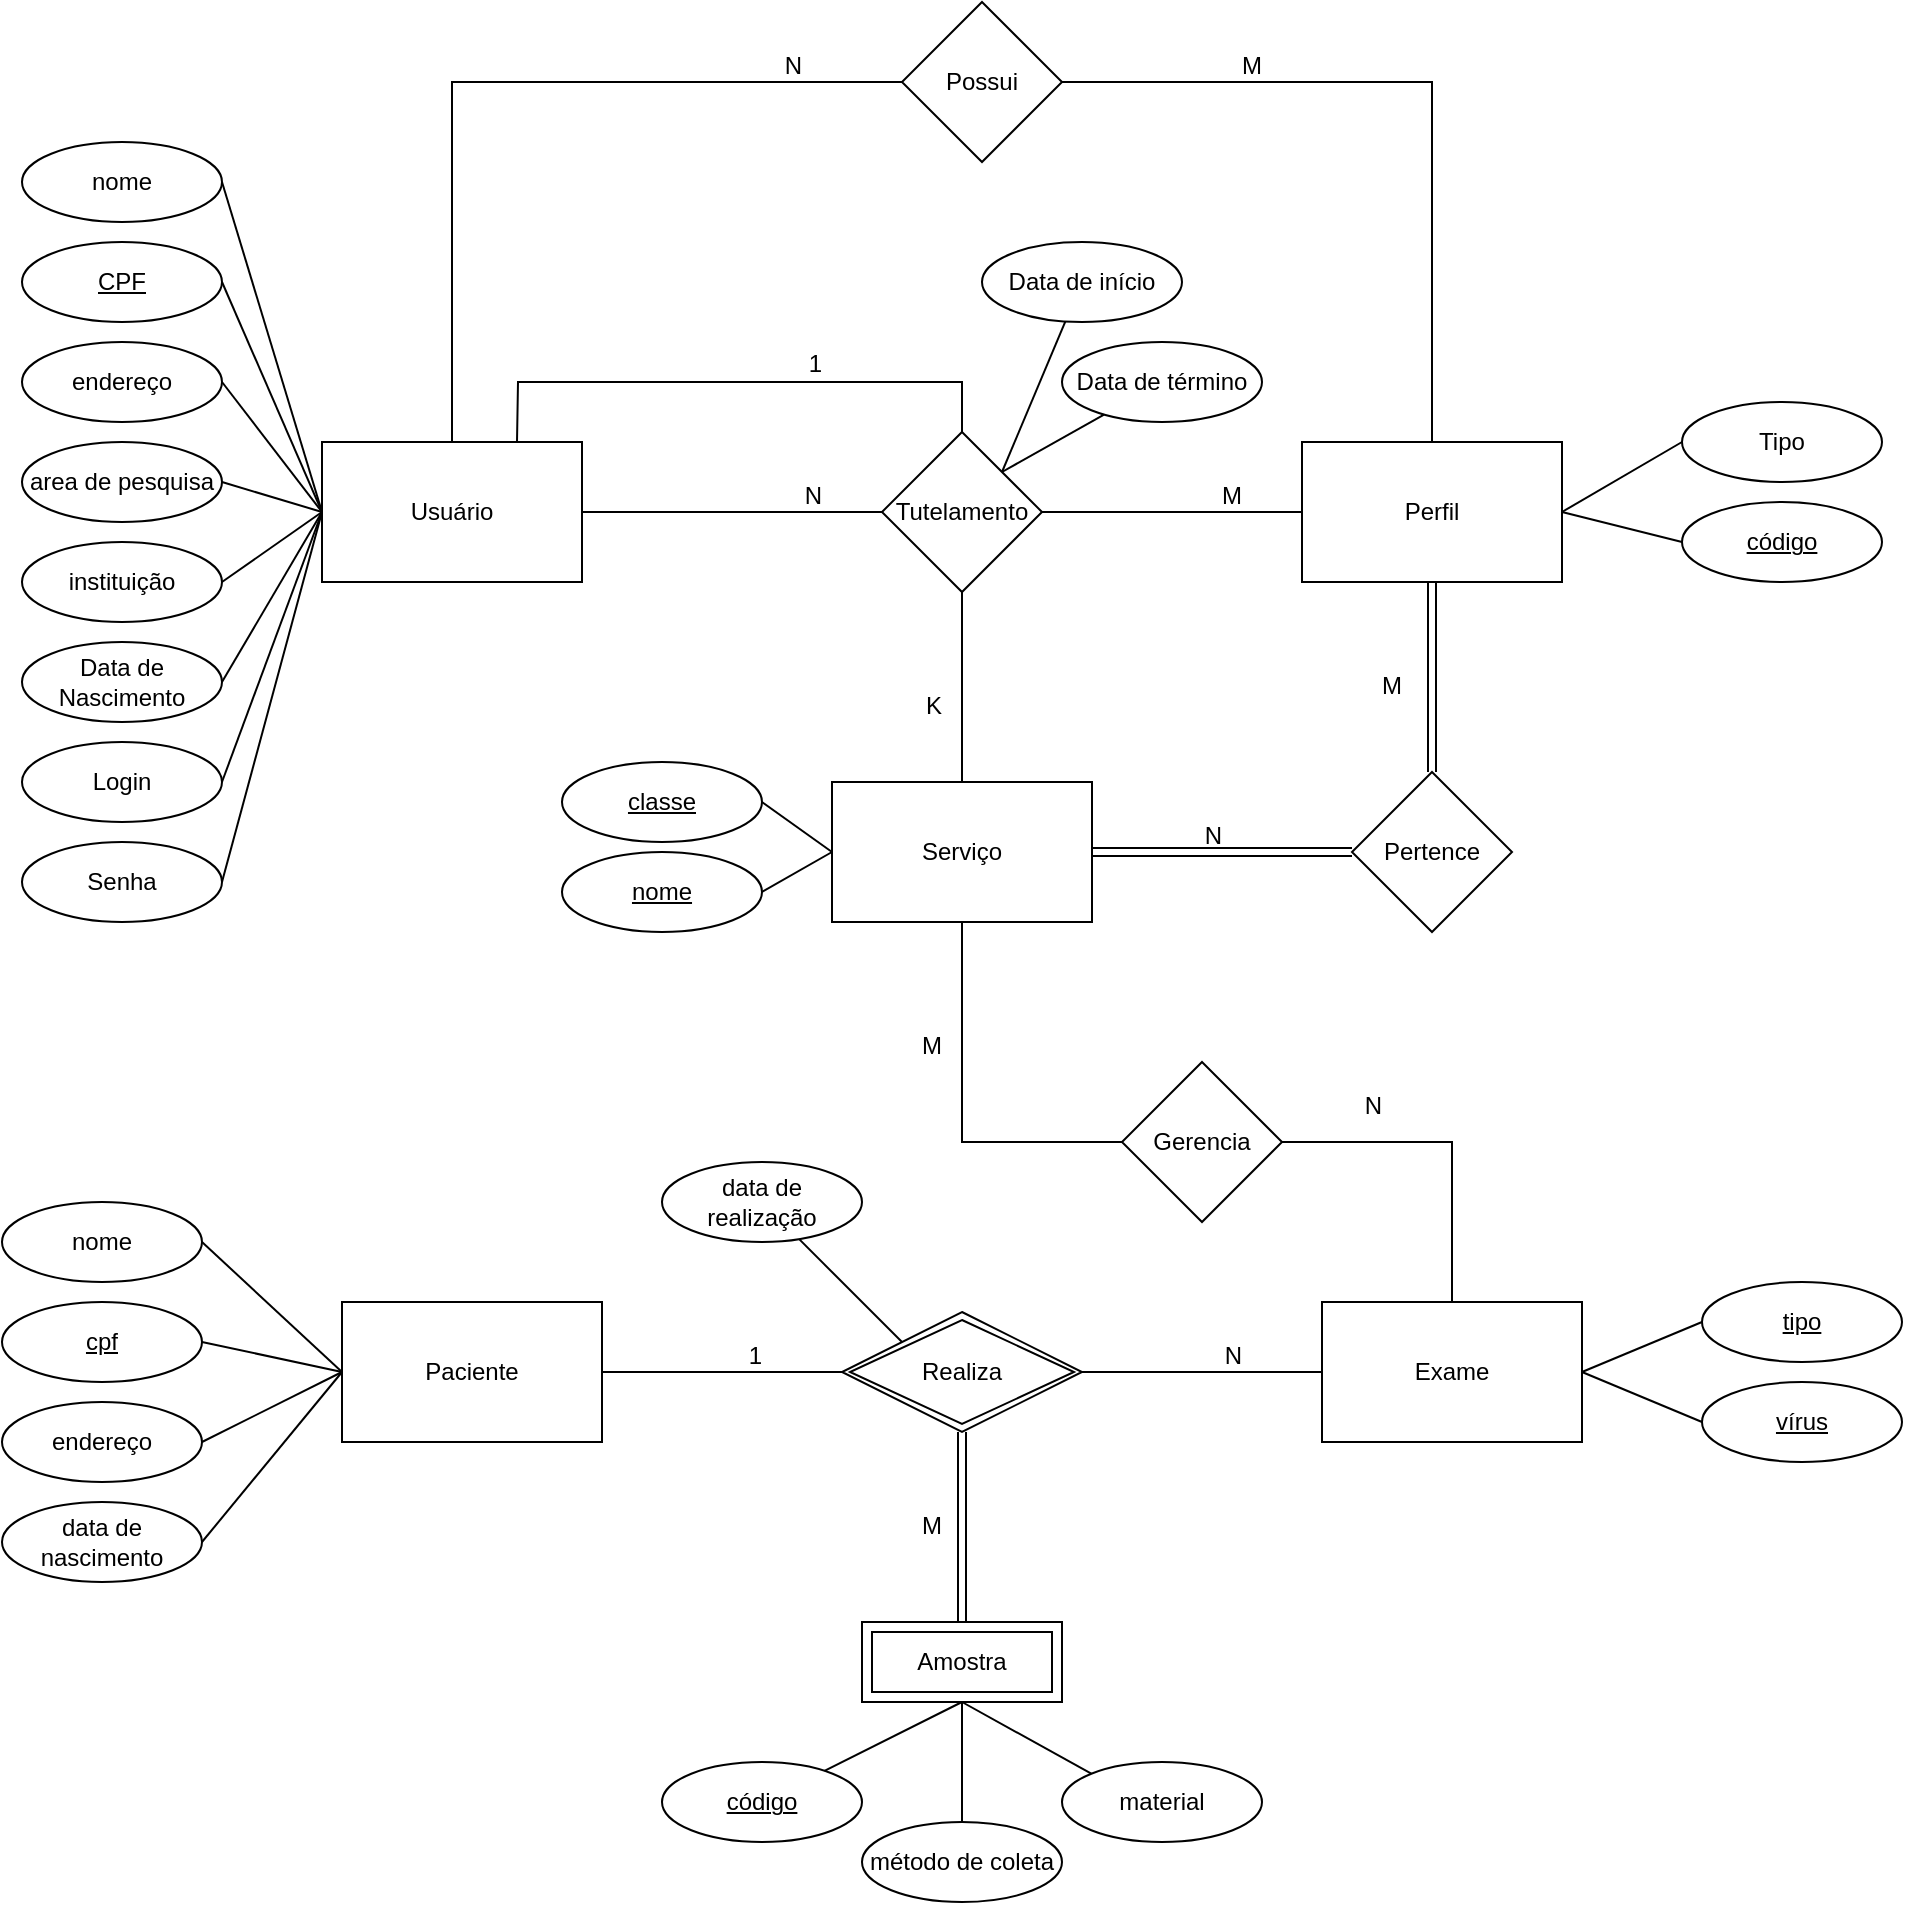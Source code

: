<mxfile version="13.1.5" type="device"><diagram id="vqulIl1J4enLwHjpf-9g" name="Page-1"><mxGraphModel dx="1736" dy="984" grid="1" gridSize="10" guides="1" tooltips="1" connect="1" arrows="1" fold="1" page="1" pageScale="1" pageWidth="850" pageHeight="1100" math="0" shadow="0"><root><mxCell id="0"/><mxCell id="1" parent="0"/><mxCell id="Hca87l5G_y4M02Vb20pz-1" value="Usuário" style="rounded=0;whiteSpace=wrap;html=1;" vertex="1" parent="1"><mxGeometry x="330" y="250" width="130" height="70" as="geometry"/></mxCell><mxCell id="Hca87l5G_y4M02Vb20pz-2" value="nome" style="ellipse;whiteSpace=wrap;html=1;align=center;" vertex="1" parent="1"><mxGeometry x="180" y="100" width="100" height="40" as="geometry"/></mxCell><mxCell id="Hca87l5G_y4M02Vb20pz-4" value="endereço" style="ellipse;whiteSpace=wrap;html=1;align=center;" vertex="1" parent="1"><mxGeometry x="180" y="200" width="100" height="40" as="geometry"/></mxCell><mxCell id="Hca87l5G_y4M02Vb20pz-5" value="CPF" style="ellipse;whiteSpace=wrap;html=1;align=center;fontStyle=4;" vertex="1" parent="1"><mxGeometry x="180" y="150" width="100" height="40" as="geometry"/></mxCell><mxCell id="Hca87l5G_y4M02Vb20pz-6" value="area de pesquisa" style="ellipse;whiteSpace=wrap;html=1;align=center;" vertex="1" parent="1"><mxGeometry x="180" y="250" width="100" height="40" as="geometry"/></mxCell><mxCell id="Hca87l5G_y4M02Vb20pz-7" value="instituição" style="ellipse;whiteSpace=wrap;html=1;align=center;" vertex="1" parent="1"><mxGeometry x="180" y="300" width="100" height="40" as="geometry"/></mxCell><mxCell id="Hca87l5G_y4M02Vb20pz-8" value="Data de Nascimento" style="ellipse;whiteSpace=wrap;html=1;align=center;" vertex="1" parent="1"><mxGeometry x="180" y="350" width="100" height="40" as="geometry"/></mxCell><mxCell id="Hca87l5G_y4M02Vb20pz-9" value="Login" style="ellipse;whiteSpace=wrap;html=1;align=center;" vertex="1" parent="1"><mxGeometry x="180" y="400" width="100" height="40" as="geometry"/></mxCell><mxCell id="Hca87l5G_y4M02Vb20pz-10" value="Senha" style="ellipse;whiteSpace=wrap;html=1;align=center;" vertex="1" parent="1"><mxGeometry x="180" y="450" width="100" height="40" as="geometry"/></mxCell><mxCell id="Hca87l5G_y4M02Vb20pz-12" value="" style="endArrow=none;html=1;entryX=0;entryY=0.5;entryDx=0;entryDy=0;exitX=1;exitY=0.5;exitDx=0;exitDy=0;" edge="1" parent="1" source="Hca87l5G_y4M02Vb20pz-2" target="Hca87l5G_y4M02Vb20pz-1"><mxGeometry width="50" height="50" relative="1" as="geometry"><mxPoint x="400" y="370" as="sourcePoint"/><mxPoint x="450" y="320" as="targetPoint"/></mxGeometry></mxCell><mxCell id="Hca87l5G_y4M02Vb20pz-13" value="" style="endArrow=none;html=1;entryX=0;entryY=0.5;entryDx=0;entryDy=0;exitX=1;exitY=0.5;exitDx=0;exitDy=0;" edge="1" parent="1" source="Hca87l5G_y4M02Vb20pz-5" target="Hca87l5G_y4M02Vb20pz-1"><mxGeometry width="50" height="50" relative="1" as="geometry"><mxPoint x="290" y="130" as="sourcePoint"/><mxPoint x="370" y="270" as="targetPoint"/></mxGeometry></mxCell><mxCell id="Hca87l5G_y4M02Vb20pz-14" value="" style="endArrow=none;html=1;entryX=0;entryY=0.5;entryDx=0;entryDy=0;exitX=1;exitY=0.5;exitDx=0;exitDy=0;" edge="1" parent="1" source="Hca87l5G_y4M02Vb20pz-4" target="Hca87l5G_y4M02Vb20pz-1"><mxGeometry width="50" height="50" relative="1" as="geometry"><mxPoint x="290" y="180" as="sourcePoint"/><mxPoint x="370" y="270" as="targetPoint"/></mxGeometry></mxCell><mxCell id="Hca87l5G_y4M02Vb20pz-15" value="" style="endArrow=none;html=1;exitX=1;exitY=0.5;exitDx=0;exitDy=0;entryX=0;entryY=0.5;entryDx=0;entryDy=0;" edge="1" parent="1" source="Hca87l5G_y4M02Vb20pz-6" target="Hca87l5G_y4M02Vb20pz-1"><mxGeometry width="50" height="50" relative="1" as="geometry"><mxPoint x="290" y="230" as="sourcePoint"/><mxPoint x="360" y="260" as="targetPoint"/></mxGeometry></mxCell><mxCell id="Hca87l5G_y4M02Vb20pz-17" value="" style="endArrow=none;html=1;exitX=1;exitY=0.5;exitDx=0;exitDy=0;entryX=0;entryY=0.5;entryDx=0;entryDy=0;" edge="1" parent="1" source="Hca87l5G_y4M02Vb20pz-7" target="Hca87l5G_y4M02Vb20pz-1"><mxGeometry width="50" height="50" relative="1" as="geometry"><mxPoint x="290" y="280" as="sourcePoint"/><mxPoint x="370" y="270" as="targetPoint"/></mxGeometry></mxCell><mxCell id="Hca87l5G_y4M02Vb20pz-18" value="" style="endArrow=none;html=1;exitX=1;exitY=0.5;exitDx=0;exitDy=0;entryX=0;entryY=0.5;entryDx=0;entryDy=0;" edge="1" parent="1" source="Hca87l5G_y4M02Vb20pz-8" target="Hca87l5G_y4M02Vb20pz-1"><mxGeometry width="50" height="50" relative="1" as="geometry"><mxPoint x="290" y="330" as="sourcePoint"/><mxPoint x="360" y="260" as="targetPoint"/></mxGeometry></mxCell><mxCell id="Hca87l5G_y4M02Vb20pz-19" value="" style="endArrow=none;html=1;exitX=1;exitY=0.5;exitDx=0;exitDy=0;entryX=0;entryY=0.5;entryDx=0;entryDy=0;" edge="1" parent="1" source="Hca87l5G_y4M02Vb20pz-9" target="Hca87l5G_y4M02Vb20pz-1"><mxGeometry width="50" height="50" relative="1" as="geometry"><mxPoint x="290" y="380" as="sourcePoint"/><mxPoint x="370" y="270" as="targetPoint"/></mxGeometry></mxCell><mxCell id="Hca87l5G_y4M02Vb20pz-20" value="" style="endArrow=none;html=1;exitX=1;exitY=0.5;exitDx=0;exitDy=0;entryX=0;entryY=0.5;entryDx=0;entryDy=0;" edge="1" parent="1" source="Hca87l5G_y4M02Vb20pz-10" target="Hca87l5G_y4M02Vb20pz-1"><mxGeometry width="50" height="50" relative="1" as="geometry"><mxPoint x="290" y="430" as="sourcePoint"/><mxPoint x="370" y="270" as="targetPoint"/></mxGeometry></mxCell><mxCell id="Hca87l5G_y4M02Vb20pz-21" value="Tutelamento" style="rhombus;whiteSpace=wrap;html=1;" vertex="1" parent="1"><mxGeometry x="610" y="245" width="80" height="80" as="geometry"/></mxCell><mxCell id="Hca87l5G_y4M02Vb20pz-22" value="Perfil" style="rounded=0;whiteSpace=wrap;html=1;" vertex="1" parent="1"><mxGeometry x="820" y="250" width="130" height="70" as="geometry"/></mxCell><mxCell id="Hca87l5G_y4M02Vb20pz-25" value="Possui" style="rhombus;whiteSpace=wrap;html=1;" vertex="1" parent="1"><mxGeometry x="620" y="30" width="80" height="80" as="geometry"/></mxCell><mxCell id="Hca87l5G_y4M02Vb20pz-26" value="" style="endArrow=none;html=1;rounded=0;exitX=0.75;exitY=0;exitDx=0;exitDy=0;entryX=0.5;entryY=0;entryDx=0;entryDy=0;" edge="1" parent="1" source="Hca87l5G_y4M02Vb20pz-1" target="Hca87l5G_y4M02Vb20pz-21"><mxGeometry relative="1" as="geometry"><mxPoint x="370" y="290" as="sourcePoint"/><mxPoint x="580" y="220" as="targetPoint"/><Array as="points"><mxPoint x="428" y="220"/><mxPoint x="650" y="220"/></Array></mxGeometry></mxCell><mxCell id="Hca87l5G_y4M02Vb20pz-27" value="1" style="resizable=0;html=1;align=right;verticalAlign=bottom;" connectable="0" vertex="1" parent="Hca87l5G_y4M02Vb20pz-26"><mxGeometry x="1" relative="1" as="geometry"><mxPoint x="-70" y="-25" as="offset"/></mxGeometry></mxCell><mxCell id="Hca87l5G_y4M02Vb20pz-28" value="" style="endArrow=none;html=1;rounded=0;entryX=0;entryY=0.5;entryDx=0;entryDy=0;" edge="1" parent="1" target="Hca87l5G_y4M02Vb20pz-21"><mxGeometry relative="1" as="geometry"><mxPoint x="460" y="285" as="sourcePoint"/><mxPoint x="530" y="290" as="targetPoint"/></mxGeometry></mxCell><mxCell id="Hca87l5G_y4M02Vb20pz-29" value="N" style="resizable=0;html=1;align=right;verticalAlign=bottom;" connectable="0" vertex="1" parent="Hca87l5G_y4M02Vb20pz-28"><mxGeometry x="1" relative="1" as="geometry"><mxPoint x="-30" as="offset"/></mxGeometry></mxCell><mxCell id="Hca87l5G_y4M02Vb20pz-33" value="" style="endArrow=none;html=1;rounded=0;exitX=0.5;exitY=0;exitDx=0;exitDy=0;entryX=0;entryY=0.5;entryDx=0;entryDy=0;" edge="1" parent="1" source="Hca87l5G_y4M02Vb20pz-1" target="Hca87l5G_y4M02Vb20pz-25"><mxGeometry relative="1" as="geometry"><mxPoint x="470" y="295" as="sourcePoint"/><mxPoint x="395" y="90" as="targetPoint"/><Array as="points"><mxPoint x="395" y="70"/></Array></mxGeometry></mxCell><mxCell id="Hca87l5G_y4M02Vb20pz-34" value="N" style="resizable=0;html=1;align=right;verticalAlign=bottom;" connectable="0" vertex="1" parent="Hca87l5G_y4M02Vb20pz-33"><mxGeometry x="1" relative="1" as="geometry"><mxPoint x="-50" as="offset"/></mxGeometry></mxCell><mxCell id="Hca87l5G_y4M02Vb20pz-35" value="" style="endArrow=none;html=1;rounded=0;exitX=0.5;exitY=0;exitDx=0;exitDy=0;entryX=1;entryY=0.5;entryDx=0;entryDy=0;" edge="1" parent="1" source="Hca87l5G_y4M02Vb20pz-22" target="Hca87l5G_y4M02Vb20pz-25"><mxGeometry relative="1" as="geometry"><mxPoint x="405" y="260" as="sourcePoint"/><mxPoint x="560" y="150" as="targetPoint"/><Array as="points"><mxPoint x="885" y="70"/></Array></mxGeometry></mxCell><mxCell id="Hca87l5G_y4M02Vb20pz-36" value="M" style="resizable=0;html=1;align=right;verticalAlign=bottom;" connectable="0" vertex="1" parent="Hca87l5G_y4M02Vb20pz-35"><mxGeometry x="1" relative="1" as="geometry"><mxPoint x="100" as="offset"/></mxGeometry></mxCell><mxCell id="Hca87l5G_y4M02Vb20pz-37" value="Data de início" style="ellipse;whiteSpace=wrap;html=1;align=center;" vertex="1" parent="1"><mxGeometry x="660" y="150" width="100" height="40" as="geometry"/></mxCell><mxCell id="Hca87l5G_y4M02Vb20pz-38" value="Data de término" style="ellipse;whiteSpace=wrap;html=1;align=center;" vertex="1" parent="1"><mxGeometry x="700" y="200" width="100" height="40" as="geometry"/></mxCell><mxCell id="Hca87l5G_y4M02Vb20pz-39" value="" style="endArrow=none;html=1;exitX=1;exitY=0;exitDx=0;exitDy=0;" edge="1" parent="1" source="Hca87l5G_y4M02Vb20pz-21" target="Hca87l5G_y4M02Vb20pz-38"><mxGeometry width="50" height="50" relative="1" as="geometry"><mxPoint x="690" y="310" as="sourcePoint"/><mxPoint x="740" y="260" as="targetPoint"/></mxGeometry></mxCell><mxCell id="Hca87l5G_y4M02Vb20pz-40" value="" style="endArrow=none;html=1;exitX=1;exitY=0;exitDx=0;exitDy=0;" edge="1" parent="1" source="Hca87l5G_y4M02Vb20pz-21" target="Hca87l5G_y4M02Vb20pz-37"><mxGeometry width="50" height="50" relative="1" as="geometry"><mxPoint x="680" y="275" as="sourcePoint"/><mxPoint x="731.024" y="246.299" as="targetPoint"/></mxGeometry></mxCell><mxCell id="Hca87l5G_y4M02Vb20pz-41" value="" style="endArrow=none;html=1;rounded=0;entryX=0;entryY=0.5;entryDx=0;entryDy=0;exitX=1;exitY=0.5;exitDx=0;exitDy=0;" edge="1" parent="1" source="Hca87l5G_y4M02Vb20pz-21" target="Hca87l5G_y4M02Vb20pz-22"><mxGeometry relative="1" as="geometry"><mxPoint x="470" y="295" as="sourcePoint"/><mxPoint x="620" y="295" as="targetPoint"/></mxGeometry></mxCell><mxCell id="Hca87l5G_y4M02Vb20pz-42" value="M" style="resizable=0;html=1;align=right;verticalAlign=bottom;" connectable="0" vertex="1" parent="Hca87l5G_y4M02Vb20pz-41"><mxGeometry x="1" relative="1" as="geometry"><mxPoint x="-30" as="offset"/></mxGeometry></mxCell><mxCell id="Hca87l5G_y4M02Vb20pz-43" value="Tipo" style="ellipse;whiteSpace=wrap;html=1;align=center;" vertex="1" parent="1"><mxGeometry x="1010" y="230" width="100" height="40" as="geometry"/></mxCell><mxCell id="Hca87l5G_y4M02Vb20pz-44" value="" style="endArrow=none;html=1;exitX=1;exitY=0.5;exitDx=0;exitDy=0;entryX=0;entryY=0.5;entryDx=0;entryDy=0;" edge="1" parent="1" source="Hca87l5G_y4M02Vb20pz-22" target="Hca87l5G_y4M02Vb20pz-43"><mxGeometry width="50" height="50" relative="1" as="geometry"><mxPoint x="680" y="275" as="sourcePoint"/><mxPoint x="731.024" y="246.299" as="targetPoint"/></mxGeometry></mxCell><mxCell id="Hca87l5G_y4M02Vb20pz-45" value="código" style="ellipse;whiteSpace=wrap;html=1;align=center;fontStyle=4;" vertex="1" parent="1"><mxGeometry x="1010" y="280" width="100" height="40" as="geometry"/></mxCell><mxCell id="Hca87l5G_y4M02Vb20pz-46" value="" style="endArrow=none;html=1;exitX=1;exitY=0.5;exitDx=0;exitDy=0;entryX=0;entryY=0.5;entryDx=0;entryDy=0;" edge="1" parent="1" source="Hca87l5G_y4M02Vb20pz-22" target="Hca87l5G_y4M02Vb20pz-45"><mxGeometry width="50" height="50" relative="1" as="geometry"><mxPoint x="960" y="295" as="sourcePoint"/><mxPoint x="1020" y="250" as="targetPoint"/></mxGeometry></mxCell><mxCell id="Hca87l5G_y4M02Vb20pz-47" value="Serviço" style="rounded=0;whiteSpace=wrap;html=1;" vertex="1" parent="1"><mxGeometry x="585" y="420" width="130" height="70" as="geometry"/></mxCell><mxCell id="Hca87l5G_y4M02Vb20pz-48" value="Pertence" style="rhombus;whiteSpace=wrap;html=1;" vertex="1" parent="1"><mxGeometry x="845" y="415" width="80" height="80" as="geometry"/></mxCell><mxCell id="Hca87l5G_y4M02Vb20pz-49" value="" style="shape=link;html=1;rounded=0;entryX=0;entryY=0.5;entryDx=0;entryDy=0;" edge="1" parent="1" target="Hca87l5G_y4M02Vb20pz-48"><mxGeometry relative="1" as="geometry"><mxPoint x="715" y="455" as="sourcePoint"/><mxPoint x="845" y="454.5" as="targetPoint"/></mxGeometry></mxCell><mxCell id="Hca87l5G_y4M02Vb20pz-50" value="N" style="resizable=0;html=1;align=right;verticalAlign=bottom;" connectable="0" vertex="1" parent="Hca87l5G_y4M02Vb20pz-49"><mxGeometry x="1" relative="1" as="geometry"><mxPoint x="-65" as="offset"/></mxGeometry></mxCell><mxCell id="Hca87l5G_y4M02Vb20pz-51" value="" style="shape=link;html=1;rounded=0;entryX=0.5;entryY=0;entryDx=0;entryDy=0;exitX=0.5;exitY=1;exitDx=0;exitDy=0;" edge="1" parent="1" source="Hca87l5G_y4M02Vb20pz-22" target="Hca87l5G_y4M02Vb20pz-48"><mxGeometry relative="1" as="geometry"><mxPoint x="725" y="465" as="sourcePoint"/><mxPoint x="855" y="465" as="targetPoint"/></mxGeometry></mxCell><mxCell id="Hca87l5G_y4M02Vb20pz-52" value="M" style="resizable=0;html=1;align=right;verticalAlign=bottom;" connectable="0" vertex="1" parent="Hca87l5G_y4M02Vb20pz-51"><mxGeometry x="1" relative="1" as="geometry"><mxPoint x="-15" y="-35" as="offset"/></mxGeometry></mxCell><mxCell id="Hca87l5G_y4M02Vb20pz-53" value="" style="endArrow=none;html=1;rounded=0;entryX=0.5;entryY=0;entryDx=0;entryDy=0;exitX=0.5;exitY=1;exitDx=0;exitDy=0;" edge="1" parent="1" source="Hca87l5G_y4M02Vb20pz-21" target="Hca87l5G_y4M02Vb20pz-47"><mxGeometry relative="1" as="geometry"><mxPoint x="700" y="295" as="sourcePoint"/><mxPoint x="830" y="295" as="targetPoint"/></mxGeometry></mxCell><mxCell id="Hca87l5G_y4M02Vb20pz-54" value="&lt;div&gt;K&lt;/div&gt;" style="resizable=0;html=1;align=right;verticalAlign=bottom;" connectable="0" vertex="1" parent="Hca87l5G_y4M02Vb20pz-53"><mxGeometry x="1" relative="1" as="geometry"><mxPoint x="-10" y="-30" as="offset"/></mxGeometry></mxCell><mxCell id="Hca87l5G_y4M02Vb20pz-55" value="classe" style="ellipse;whiteSpace=wrap;html=1;align=center;fontStyle=4;" vertex="1" parent="1"><mxGeometry x="450" y="410" width="100" height="40" as="geometry"/></mxCell><mxCell id="Hca87l5G_y4M02Vb20pz-56" value="&lt;div&gt;nome&lt;/div&gt;" style="ellipse;whiteSpace=wrap;html=1;align=center;fontStyle=4;" vertex="1" parent="1"><mxGeometry x="450" y="455" width="100" height="40" as="geometry"/></mxCell><mxCell id="Hca87l5G_y4M02Vb20pz-57" value="" style="endArrow=none;html=1;exitX=0;exitY=0.5;exitDx=0;exitDy=0;entryX=1;entryY=0.5;entryDx=0;entryDy=0;" edge="1" parent="1" source="Hca87l5G_y4M02Vb20pz-47" target="Hca87l5G_y4M02Vb20pz-55"><mxGeometry width="50" height="50" relative="1" as="geometry"><mxPoint x="290" y="480" as="sourcePoint"/><mxPoint x="340" y="295" as="targetPoint"/></mxGeometry></mxCell><mxCell id="Hca87l5G_y4M02Vb20pz-58" value="" style="endArrow=none;html=1;exitX=0;exitY=0.5;exitDx=0;exitDy=0;entryX=1;entryY=0.5;entryDx=0;entryDy=0;" edge="1" parent="1" source="Hca87l5G_y4M02Vb20pz-47" target="Hca87l5G_y4M02Vb20pz-56"><mxGeometry width="50" height="50" relative="1" as="geometry"><mxPoint x="595" y="465" as="sourcePoint"/><mxPoint x="560" y="440" as="targetPoint"/></mxGeometry></mxCell><mxCell id="Hca87l5G_y4M02Vb20pz-59" value="Gerencia" style="rhombus;whiteSpace=wrap;html=1;" vertex="1" parent="1"><mxGeometry x="730" y="560" width="80" height="80" as="geometry"/></mxCell><mxCell id="Hca87l5G_y4M02Vb20pz-60" value="Exame" style="rounded=0;whiteSpace=wrap;html=1;" vertex="1" parent="1"><mxGeometry x="830" y="680" width="130" height="70" as="geometry"/></mxCell><mxCell id="Hca87l5G_y4M02Vb20pz-61" value="" style="endArrow=none;html=1;rounded=0;entryX=0;entryY=0.5;entryDx=0;entryDy=0;exitX=0.5;exitY=1;exitDx=0;exitDy=0;" edge="1" parent="1" source="Hca87l5G_y4M02Vb20pz-47" target="Hca87l5G_y4M02Vb20pz-59"><mxGeometry relative="1" as="geometry"><mxPoint x="649.5" y="530" as="sourcePoint"/><mxPoint x="649.5" y="625" as="targetPoint"/><Array as="points"><mxPoint x="650" y="600"/></Array></mxGeometry></mxCell><mxCell id="Hca87l5G_y4M02Vb20pz-62" value="&lt;div&gt;M&lt;/div&gt;" style="resizable=0;html=1;align=right;verticalAlign=bottom;" connectable="0" vertex="1" parent="Hca87l5G_y4M02Vb20pz-61"><mxGeometry x="1" relative="1" as="geometry"><mxPoint x="-90" y="-40" as="offset"/></mxGeometry></mxCell><mxCell id="Hca87l5G_y4M02Vb20pz-63" value="" style="endArrow=none;html=1;rounded=0;entryX=0.5;entryY=0;entryDx=0;entryDy=0;" edge="1" parent="1" source="Hca87l5G_y4M02Vb20pz-59" target="Hca87l5G_y4M02Vb20pz-60"><mxGeometry relative="1" as="geometry"><mxPoint x="660" y="500" as="sourcePoint"/><mxPoint x="740" y="610" as="targetPoint"/><Array as="points"><mxPoint x="895" y="600"/></Array></mxGeometry></mxCell><mxCell id="Hca87l5G_y4M02Vb20pz-64" value="N" style="resizable=0;html=1;align=right;verticalAlign=bottom;" connectable="0" vertex="1" parent="Hca87l5G_y4M02Vb20pz-63"><mxGeometry x="1" relative="1" as="geometry"><mxPoint x="-35" y="-90" as="offset"/></mxGeometry></mxCell><mxCell id="Hca87l5G_y4M02Vb20pz-65" value="tipo" style="ellipse;whiteSpace=wrap;html=1;align=center;fontStyle=4;" vertex="1" parent="1"><mxGeometry x="1020" y="670" width="100" height="40" as="geometry"/></mxCell><mxCell id="Hca87l5G_y4M02Vb20pz-66" value="vírus" style="ellipse;whiteSpace=wrap;html=1;align=center;fontStyle=4;" vertex="1" parent="1"><mxGeometry x="1020" y="720" width="100" height="40" as="geometry"/></mxCell><mxCell id="Hca87l5G_y4M02Vb20pz-67" value="" style="endArrow=none;html=1;exitX=0;exitY=0.5;exitDx=0;exitDy=0;entryX=1;entryY=0.5;entryDx=0;entryDy=0;" edge="1" parent="1" source="Hca87l5G_y4M02Vb20pz-65" target="Hca87l5G_y4M02Vb20pz-60"><mxGeometry width="50" height="50" relative="1" as="geometry"><mxPoint x="595" y="465" as="sourcePoint"/><mxPoint x="560" y="485" as="targetPoint"/></mxGeometry></mxCell><mxCell id="Hca87l5G_y4M02Vb20pz-68" value="" style="endArrow=none;html=1;exitX=0;exitY=0.5;exitDx=0;exitDy=0;entryX=1;entryY=0.5;entryDx=0;entryDy=0;" edge="1" parent="1" source="Hca87l5G_y4M02Vb20pz-66" target="Hca87l5G_y4M02Vb20pz-60"><mxGeometry width="50" height="50" relative="1" as="geometry"><mxPoint x="1040" y="680" as="sourcePoint"/><mxPoint x="970" y="725" as="targetPoint"/></mxGeometry></mxCell><mxCell id="Hca87l5G_y4M02Vb20pz-69" value="Realiza" style="shape=rhombus;double=1;perimeter=rhombusPerimeter;whiteSpace=wrap;html=1;align=center;" vertex="1" parent="1"><mxGeometry x="590" y="685" width="120" height="60" as="geometry"/></mxCell><mxCell id="Hca87l5G_y4M02Vb20pz-70" value="Amostra" style="shape=ext;margin=3;double=1;whiteSpace=wrap;html=1;align=center;" vertex="1" parent="1"><mxGeometry x="600" y="840" width="100" height="40" as="geometry"/></mxCell><mxCell id="Hca87l5G_y4M02Vb20pz-71" value="Paciente" style="rounded=0;whiteSpace=wrap;html=1;" vertex="1" parent="1"><mxGeometry x="340" y="680" width="130" height="70" as="geometry"/></mxCell><mxCell id="Hca87l5G_y4M02Vb20pz-72" value="" style="endArrow=none;html=1;rounded=0;entryX=0;entryY=0.5;entryDx=0;entryDy=0;exitX=1;exitY=0.5;exitDx=0;exitDy=0;" edge="1" parent="1" source="Hca87l5G_y4M02Vb20pz-69" target="Hca87l5G_y4M02Vb20pz-60"><mxGeometry relative="1" as="geometry"><mxPoint x="570" y="710" as="sourcePoint"/><mxPoint x="730" y="710" as="targetPoint"/></mxGeometry></mxCell><mxCell id="Hca87l5G_y4M02Vb20pz-73" value="N" style="resizable=0;html=1;align=right;verticalAlign=bottom;" connectable="0" vertex="1" parent="Hca87l5G_y4M02Vb20pz-72"><mxGeometry x="1" relative="1" as="geometry"><mxPoint x="-40" as="offset"/></mxGeometry></mxCell><mxCell id="Hca87l5G_y4M02Vb20pz-76" value="" style="endArrow=none;html=1;rounded=0;entryX=0;entryY=0.5;entryDx=0;entryDy=0;exitX=1;exitY=0.5;exitDx=0;exitDy=0;" edge="1" parent="1" source="Hca87l5G_y4M02Vb20pz-71" target="Hca87l5G_y4M02Vb20pz-69"><mxGeometry relative="1" as="geometry"><mxPoint x="720" y="725" as="sourcePoint"/><mxPoint x="840" y="725" as="targetPoint"/></mxGeometry></mxCell><mxCell id="Hca87l5G_y4M02Vb20pz-77" value="1" style="resizable=0;html=1;align=right;verticalAlign=bottom;" connectable="0" vertex="1" parent="Hca87l5G_y4M02Vb20pz-76"><mxGeometry x="1" relative="1" as="geometry"><mxPoint x="-40" as="offset"/></mxGeometry></mxCell><mxCell id="Hca87l5G_y4M02Vb20pz-78" value="data de realização" style="ellipse;whiteSpace=wrap;html=1;align=center;" vertex="1" parent="1"><mxGeometry x="500" y="610" width="100" height="40" as="geometry"/></mxCell><mxCell id="Hca87l5G_y4M02Vb20pz-79" value="" style="endArrow=none;html=1;entryX=0;entryY=0;entryDx=0;entryDy=0;" edge="1" parent="1" source="Hca87l5G_y4M02Vb20pz-78" target="Hca87l5G_y4M02Vb20pz-69"><mxGeometry width="50" height="50" relative="1" as="geometry"><mxPoint x="595" y="465" as="sourcePoint"/><mxPoint x="560" y="485" as="targetPoint"/></mxGeometry></mxCell><mxCell id="Hca87l5G_y4M02Vb20pz-80" value="" style="shape=link;html=1;rounded=0;entryX=0.5;entryY=1;entryDx=0;entryDy=0;exitX=0.5;exitY=0;exitDx=0;exitDy=0;" edge="1" parent="1" source="Hca87l5G_y4M02Vb20pz-70" target="Hca87l5G_y4M02Vb20pz-69"><mxGeometry relative="1" as="geometry"><mxPoint x="725" y="465" as="sourcePoint"/><mxPoint x="855" y="465" as="targetPoint"/></mxGeometry></mxCell><mxCell id="Hca87l5G_y4M02Vb20pz-81" value="M" style="resizable=0;html=1;align=right;verticalAlign=bottom;" connectable="0" vertex="1" parent="Hca87l5G_y4M02Vb20pz-80"><mxGeometry x="1" relative="1" as="geometry"><mxPoint x="-10" y="55" as="offset"/></mxGeometry></mxCell><mxCell id="Hca87l5G_y4M02Vb20pz-82" value="método de coleta" style="ellipse;whiteSpace=wrap;html=1;align=center;" vertex="1" parent="1"><mxGeometry x="600" y="940" width="100" height="40" as="geometry"/></mxCell><mxCell id="Hca87l5G_y4M02Vb20pz-83" value="" style="endArrow=none;html=1;entryX=0.5;entryY=0;entryDx=0;entryDy=0;exitX=0.5;exitY=1;exitDx=0;exitDy=0;" edge="1" parent="1" source="Hca87l5G_y4M02Vb20pz-70" target="Hca87l5G_y4M02Vb20pz-82"><mxGeometry width="50" height="50" relative="1" as="geometry"><mxPoint x="578.57" y="658.57" as="sourcePoint"/><mxPoint x="630" y="710" as="targetPoint"/></mxGeometry></mxCell><mxCell id="Hca87l5G_y4M02Vb20pz-84" value="material" style="ellipse;whiteSpace=wrap;html=1;align=center;" vertex="1" parent="1"><mxGeometry x="700" y="910" width="100" height="40" as="geometry"/></mxCell><mxCell id="Hca87l5G_y4M02Vb20pz-85" value="" style="endArrow=none;html=1;entryX=0;entryY=0;entryDx=0;entryDy=0;exitX=0.5;exitY=1;exitDx=0;exitDy=0;" edge="1" parent="1" source="Hca87l5G_y4M02Vb20pz-70" target="Hca87l5G_y4M02Vb20pz-84"><mxGeometry width="50" height="50" relative="1" as="geometry"><mxPoint x="660" y="890" as="sourcePoint"/><mxPoint x="660" y="950" as="targetPoint"/></mxGeometry></mxCell><mxCell id="Hca87l5G_y4M02Vb20pz-86" value="código" style="ellipse;whiteSpace=wrap;html=1;align=center;fontStyle=4;" vertex="1" parent="1"><mxGeometry x="500" y="910" width="100" height="40" as="geometry"/></mxCell><mxCell id="Hca87l5G_y4M02Vb20pz-87" value="" style="endArrow=none;html=1;" edge="1" parent="1" target="Hca87l5G_y4M02Vb20pz-86"><mxGeometry width="50" height="50" relative="1" as="geometry"><mxPoint x="650" y="880" as="sourcePoint"/><mxPoint x="660" y="950" as="targetPoint"/></mxGeometry></mxCell><mxCell id="Hca87l5G_y4M02Vb20pz-88" value="cpf" style="ellipse;whiteSpace=wrap;html=1;align=center;fontStyle=4;" vertex="1" parent="1"><mxGeometry x="170" y="680" width="100" height="40" as="geometry"/></mxCell><mxCell id="Hca87l5G_y4M02Vb20pz-89" value="" style="endArrow=none;html=1;entryX=0;entryY=0.5;entryDx=0;entryDy=0;exitX=1;exitY=0.5;exitDx=0;exitDy=0;" edge="1" parent="1" source="Hca87l5G_y4M02Vb20pz-88" target="Hca87l5G_y4M02Vb20pz-71"><mxGeometry width="50" height="50" relative="1" as="geometry"><mxPoint x="578.57" y="658.57" as="sourcePoint"/><mxPoint x="630" y="710" as="targetPoint"/></mxGeometry></mxCell><mxCell id="Hca87l5G_y4M02Vb20pz-90" value="nome" style="ellipse;whiteSpace=wrap;html=1;align=center;" vertex="1" parent="1"><mxGeometry x="170" y="630" width="100" height="40" as="geometry"/></mxCell><mxCell id="Hca87l5G_y4M02Vb20pz-91" value="" style="endArrow=none;html=1;entryX=0;entryY=0.5;entryDx=0;entryDy=0;exitX=1;exitY=0.5;exitDx=0;exitDy=0;" edge="1" parent="1" source="Hca87l5G_y4M02Vb20pz-90" target="Hca87l5G_y4M02Vb20pz-71"><mxGeometry width="50" height="50" relative="1" as="geometry"><mxPoint x="280" y="710" as="sourcePoint"/><mxPoint x="350" y="725" as="targetPoint"/></mxGeometry></mxCell><mxCell id="Hca87l5G_y4M02Vb20pz-92" value="endereço" style="ellipse;whiteSpace=wrap;html=1;align=center;" vertex="1" parent="1"><mxGeometry x="170" y="730" width="100" height="40" as="geometry"/></mxCell><mxCell id="Hca87l5G_y4M02Vb20pz-93" value="data de nascimento" style="ellipse;whiteSpace=wrap;html=1;align=center;" vertex="1" parent="1"><mxGeometry x="170" y="780" width="100" height="40" as="geometry"/></mxCell><mxCell id="Hca87l5G_y4M02Vb20pz-94" value="" style="endArrow=none;html=1;entryX=0;entryY=0.5;entryDx=0;entryDy=0;exitX=1;exitY=0.5;exitDx=0;exitDy=0;" edge="1" parent="1" source="Hca87l5G_y4M02Vb20pz-92" target="Hca87l5G_y4M02Vb20pz-71"><mxGeometry width="50" height="50" relative="1" as="geometry"><mxPoint x="280" y="710" as="sourcePoint"/><mxPoint x="350" y="725" as="targetPoint"/></mxGeometry></mxCell><mxCell id="Hca87l5G_y4M02Vb20pz-95" value="" style="endArrow=none;html=1;entryX=0;entryY=0.5;entryDx=0;entryDy=0;exitX=1;exitY=0.5;exitDx=0;exitDy=0;" edge="1" parent="1" source="Hca87l5G_y4M02Vb20pz-93" target="Hca87l5G_y4M02Vb20pz-71"><mxGeometry width="50" height="50" relative="1" as="geometry"><mxPoint x="280" y="760" as="sourcePoint"/><mxPoint x="350" y="725" as="targetPoint"/></mxGeometry></mxCell></root></mxGraphModel></diagram></mxfile>